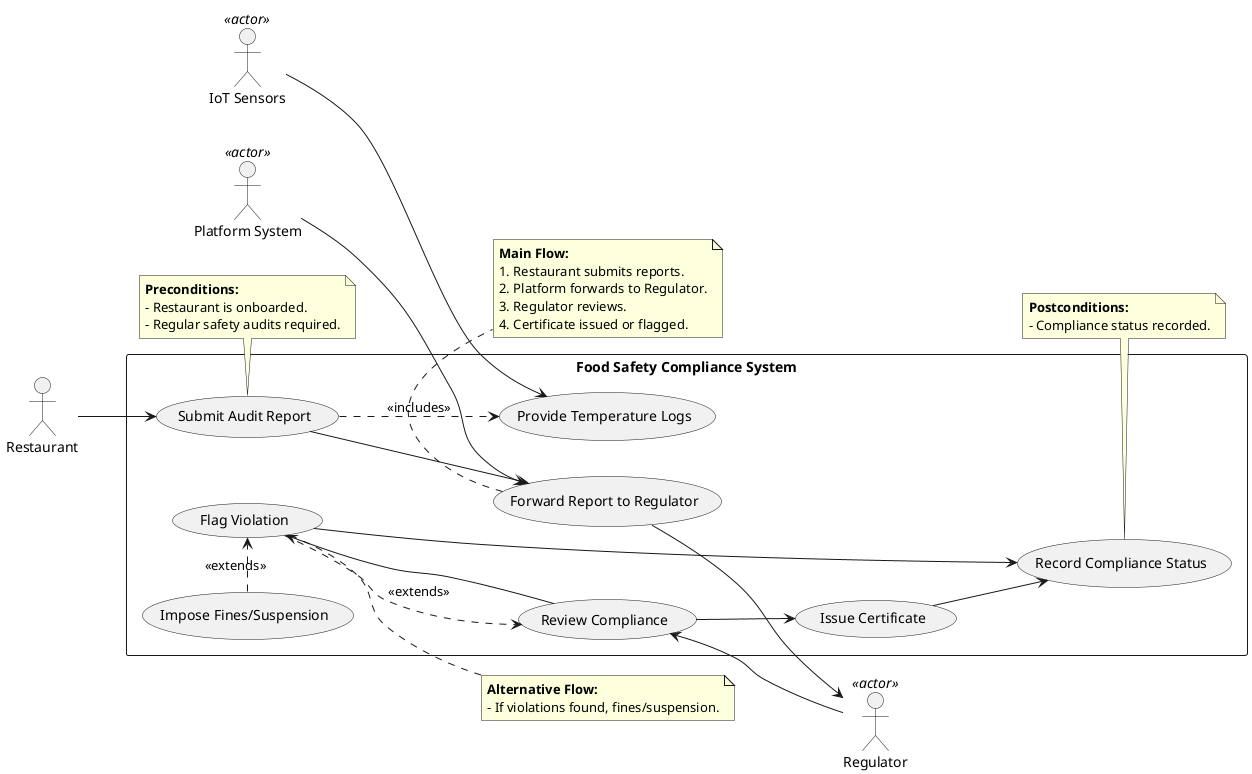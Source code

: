 @startuml
left to right direction

actor "Restaurant" as Restaurant
actor "Regulator" as Regulator <<actor>>
actor "Platform System" as Platform <<actor>>
actor "IoT Sensors" as Sensors <<actor>>

rectangle "Food Safety Compliance System" {
    usecase "Submit Audit Report" as UC_Submit
    usecase "Forward Report to Regulator" as UC_Forward
    usecase "Review Compliance" as UC_Review
    usecase "Provide Temperature Logs" as UC_Logs
    usecase "Issue Certificate" as UC_IssueCert
    usecase "Flag Violation" as UC_FlagViolation
    usecase "Record Compliance Status" as UC_RecordStatus
    usecase "Impose Fines/Suspension" as UC_ImposePenalty
}

'--- Associations ---'
Restaurant --> UC_Submit
Platform --> UC_Forward
UC_Forward --> Regulator
Regulator --> UC_Review
Sensors --> UC_Logs

'--- Includes (Subflows) ---'
UC_Submit ..> UC_Logs : <<includes>>

'--- Extends (Alternative Flows) ---'
UC_FlagViolation .> UC_Review : <<extends>>
UC_ImposePenalty .> UC_FlagViolation : <<extends>>

'--- System to System Interaction ---'
UC_Submit --> UC_Forward
UC_Review --> UC_IssueCert
UC_Review --> UC_FlagViolation
UC_IssueCert --> UC_RecordStatus
UC_FlagViolation --> UC_RecordStatus

'--- Notes for Context ---'
note bottom of UC_Submit
**Preconditions:**
- Restaurant is onboarded.
- Regular safety audits required.
end note

note bottom of UC_Forward
**Main Flow:**
1. Restaurant submits reports.
2. Platform forwards to Regulator.
3. Regulator reviews.
4. Certificate issued or flagged.
end note

note right of UC_FlagViolation
**Alternative Flow:**
- If violations found, fines/suspension.
end note

note bottom of UC_RecordStatus
**Postconditions:**
- Compliance status recorded.
end note

@enduml
